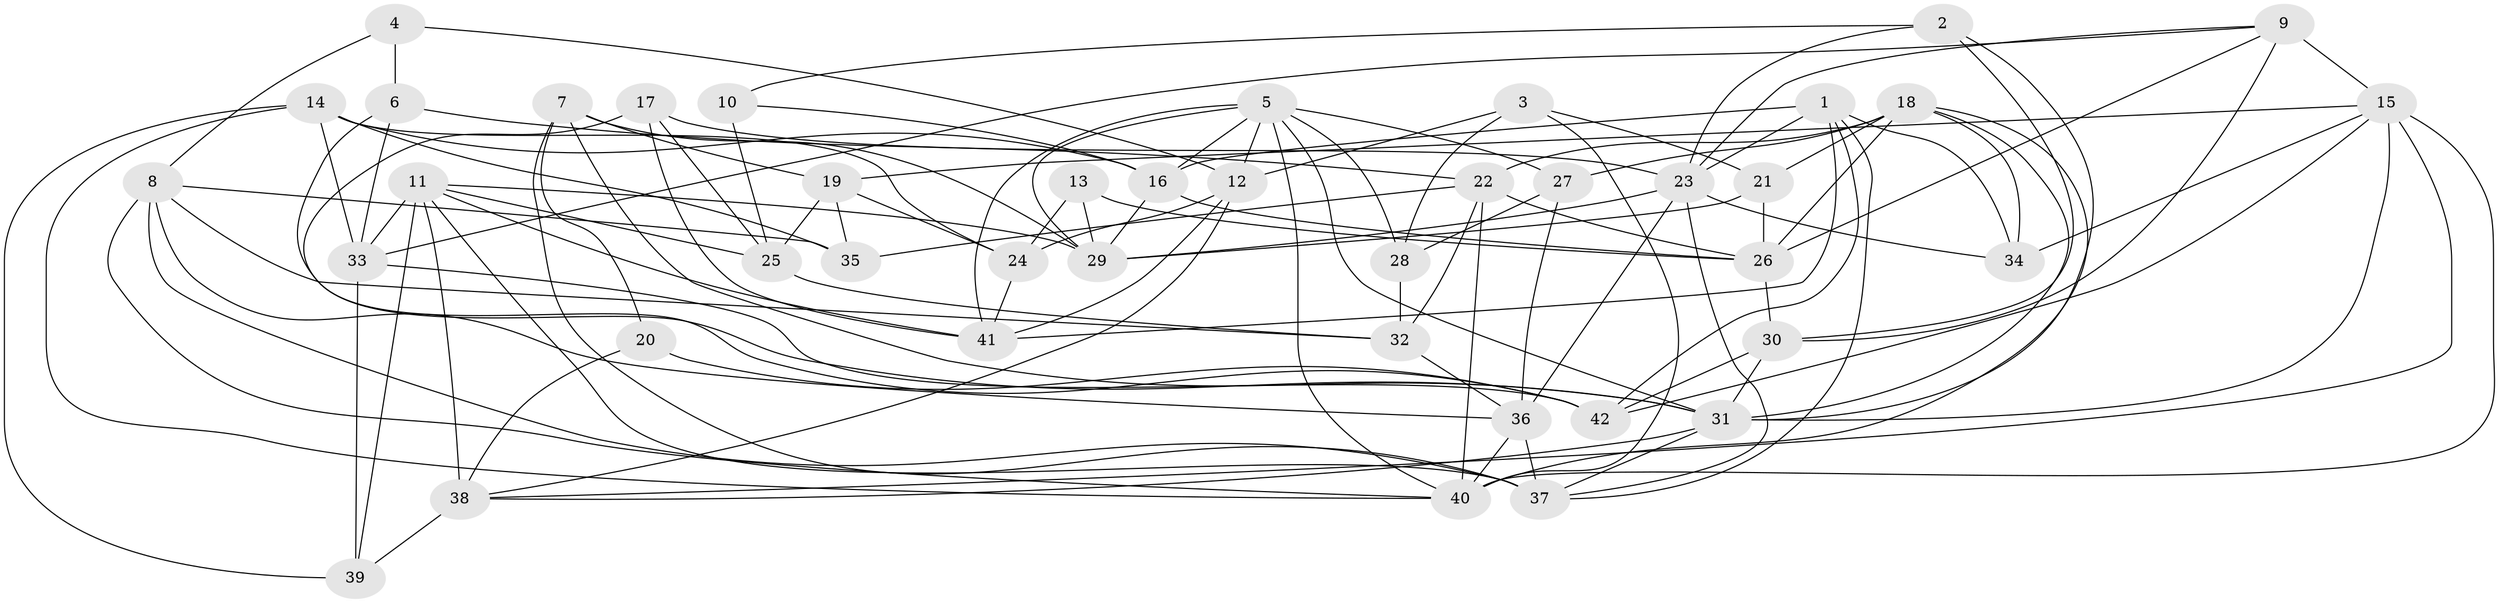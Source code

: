 // original degree distribution, {6: 0.04819277108433735, 5: 0.2289156626506024, 3: 0.24096385542168675, 4: 0.3132530120481928, 2: 0.12048192771084337, 7: 0.03614457831325301, 8: 0.012048192771084338}
// Generated by graph-tools (version 1.1) at 2025/37/03/04/25 23:37:07]
// undirected, 42 vertices, 114 edges
graph export_dot {
  node [color=gray90,style=filled];
  1;
  2;
  3;
  4;
  5;
  6;
  7;
  8;
  9;
  10;
  11;
  12;
  13;
  14;
  15;
  16;
  17;
  18;
  19;
  20;
  21;
  22;
  23;
  24;
  25;
  26;
  27;
  28;
  29;
  30;
  31;
  32;
  33;
  34;
  35;
  36;
  37;
  38;
  39;
  40;
  41;
  42;
  1 -- 16 [weight=1.0];
  1 -- 23 [weight=1.0];
  1 -- 34 [weight=1.0];
  1 -- 37 [weight=1.0];
  1 -- 41 [weight=1.0];
  1 -- 42 [weight=1.0];
  2 -- 10 [weight=1.0];
  2 -- 23 [weight=1.0];
  2 -- 30 [weight=1.0];
  2 -- 31 [weight=1.0];
  3 -- 12 [weight=1.0];
  3 -- 21 [weight=1.0];
  3 -- 28 [weight=1.0];
  3 -- 40 [weight=1.0];
  4 -- 6 [weight=1.0];
  4 -- 8 [weight=1.0];
  4 -- 12 [weight=1.0];
  5 -- 12 [weight=1.0];
  5 -- 16 [weight=1.0];
  5 -- 27 [weight=1.0];
  5 -- 28 [weight=1.0];
  5 -- 29 [weight=1.0];
  5 -- 31 [weight=1.0];
  5 -- 40 [weight=1.0];
  5 -- 41 [weight=1.0];
  6 -- 22 [weight=1.0];
  6 -- 31 [weight=1.0];
  6 -- 33 [weight=1.0];
  7 -- 19 [weight=1.0];
  7 -- 20 [weight=1.0];
  7 -- 29 [weight=1.0];
  7 -- 31 [weight=1.0];
  7 -- 37 [weight=1.0];
  8 -- 32 [weight=1.0];
  8 -- 35 [weight=1.0];
  8 -- 36 [weight=1.0];
  8 -- 37 [weight=1.0];
  8 -- 40 [weight=1.0];
  9 -- 15 [weight=1.0];
  9 -- 23 [weight=1.0];
  9 -- 26 [weight=1.0];
  9 -- 30 [weight=1.0];
  9 -- 33 [weight=1.0];
  10 -- 16 [weight=1.0];
  10 -- 25 [weight=1.0];
  11 -- 25 [weight=1.0];
  11 -- 29 [weight=1.0];
  11 -- 33 [weight=1.0];
  11 -- 37 [weight=1.0];
  11 -- 38 [weight=1.0];
  11 -- 39 [weight=1.0];
  11 -- 41 [weight=1.0];
  12 -- 24 [weight=1.0];
  12 -- 38 [weight=1.0];
  12 -- 41 [weight=1.0];
  13 -- 24 [weight=1.0];
  13 -- 26 [weight=2.0];
  13 -- 29 [weight=1.0];
  14 -- 16 [weight=1.0];
  14 -- 24 [weight=1.0];
  14 -- 33 [weight=1.0];
  14 -- 35 [weight=1.0];
  14 -- 39 [weight=1.0];
  14 -- 40 [weight=1.0];
  15 -- 19 [weight=1.0];
  15 -- 31 [weight=1.0];
  15 -- 34 [weight=1.0];
  15 -- 38 [weight=1.0];
  15 -- 40 [weight=1.0];
  15 -- 42 [weight=2.0];
  16 -- 26 [weight=1.0];
  16 -- 29 [weight=1.0];
  17 -- 23 [weight=1.0];
  17 -- 25 [weight=1.0];
  17 -- 41 [weight=1.0];
  17 -- 42 [weight=1.0];
  18 -- 21 [weight=2.0];
  18 -- 22 [weight=1.0];
  18 -- 26 [weight=1.0];
  18 -- 27 [weight=2.0];
  18 -- 31 [weight=1.0];
  18 -- 34 [weight=2.0];
  18 -- 40 [weight=1.0];
  19 -- 24 [weight=1.0];
  19 -- 25 [weight=1.0];
  19 -- 35 [weight=1.0];
  20 -- 38 [weight=2.0];
  20 -- 42 [weight=1.0];
  21 -- 26 [weight=1.0];
  21 -- 29 [weight=1.0];
  22 -- 26 [weight=1.0];
  22 -- 32 [weight=2.0];
  22 -- 35 [weight=1.0];
  22 -- 40 [weight=1.0];
  23 -- 29 [weight=1.0];
  23 -- 34 [weight=1.0];
  23 -- 36 [weight=1.0];
  23 -- 37 [weight=1.0];
  24 -- 41 [weight=1.0];
  25 -- 32 [weight=1.0];
  26 -- 30 [weight=1.0];
  27 -- 28 [weight=1.0];
  27 -- 36 [weight=1.0];
  28 -- 32 [weight=1.0];
  30 -- 31 [weight=2.0];
  30 -- 42 [weight=1.0];
  31 -- 37 [weight=1.0];
  31 -- 38 [weight=1.0];
  32 -- 36 [weight=1.0];
  33 -- 39 [weight=1.0];
  33 -- 42 [weight=1.0];
  36 -- 37 [weight=1.0];
  36 -- 40 [weight=1.0];
  38 -- 39 [weight=1.0];
}
